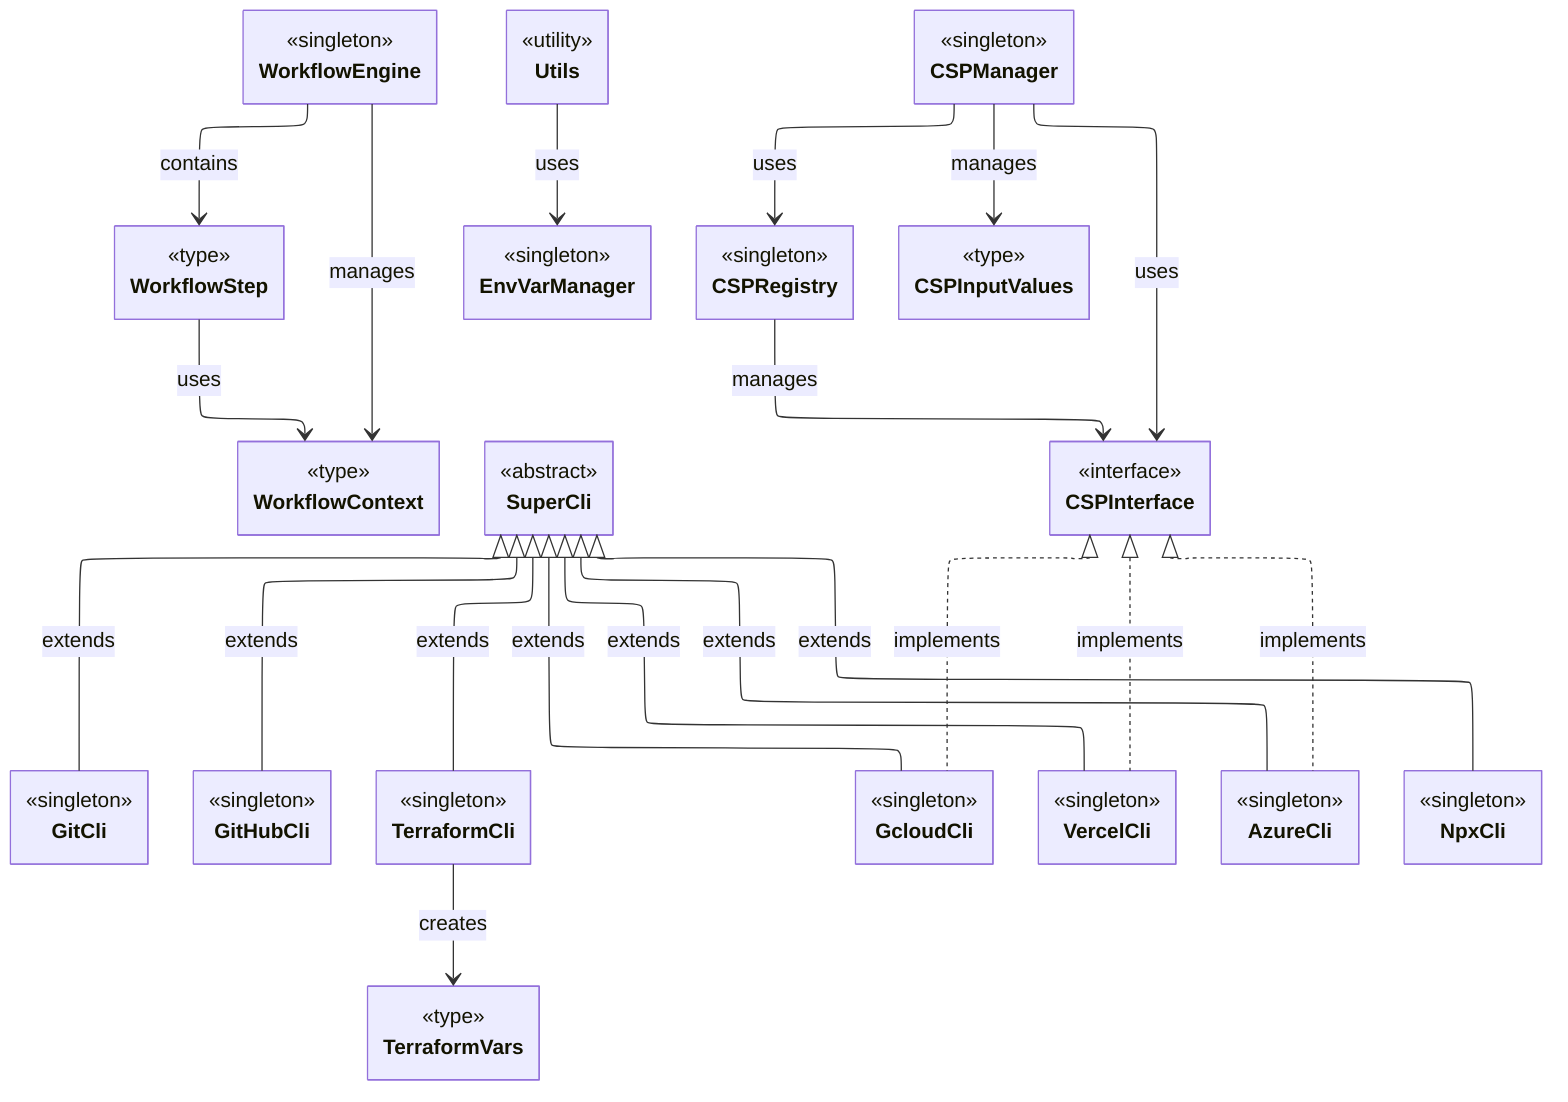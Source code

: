 ---
config:
  theme: default
  look: classic
  layout: elk
  class:
    hideEmptyMembersBox: true
---
classDiagram
direction TB
    class WorkflowEngine {
    }
    class WorkflowStep {
    }
    class WorkflowContext {
    }
    class Utils {
    }
    class SuperCli {
    }
    class EnvVarManager {
    }
    class CSPManager {
    }
    class CSPRegistry {
    }
    class CSPInterface {
    }
    class GitCli {
    }
    class GitHubCli {
    }
    class TerraformCli {
    }
    class GcloudCli {
    }
    class VercelCli {
    }
    class AzureCli {
    }
    class NpxCli {
    }
    class CSPInputValues {
    }
    class TerraformVars {
    }

	<<singleton>> WorkflowEngine
	<<type>> WorkflowStep
	<<type>> WorkflowContext
	<<utility>> Utils
	<<abstract>> SuperCli
	<<singleton>> EnvVarManager
	<<singleton>> CSPManager
  <<singleton>> CSPRegistry
	<<interface>> CSPInterface
	<<singleton>> GitCli
	<<singleton>> GitHubCli
	<<singleton>> TerraformCli
	<<singleton>> GcloudCli
	<<singleton>> VercelCli
  <<singleton>> AzureCli
	<<singleton>> NpxCli
	<<type>> CSPInputValues
	<<type>> TerraformVars

    WorkflowEngine --> WorkflowStep : contains
    WorkflowEngine --> WorkflowContext : manages
    WorkflowStep --> WorkflowContext : uses
    SuperCli <|-- GitCli : extends
    SuperCli <|-- GitHubCli : extends
    SuperCli <|-- TerraformCli : extends
    SuperCli <|-- NpxCli : extends
    SuperCli <|-- GcloudCli : extends
    SuperCli <|-- VercelCli : extends
    SuperCli <|-- AzureCli : extends
    CSPInterface <|.. GcloudCli : implements
    CSPInterface <|.. VercelCli : implements
    CSPInterface <|.. AzureCli : implements
    CSPManager --> CSPRegistry : uses
    CSPRegistry --> CSPInterface : manages
    CSPManager --> CSPInterface : uses
    TerraformCli --> TerraformVars : creates
    CSPManager --> CSPInputValues : manages
    Utils --> EnvVarManager : uses